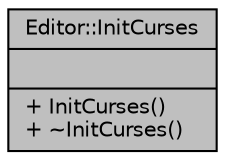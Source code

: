 digraph "Editor::InitCurses"
{
 // LATEX_PDF_SIZE
  bgcolor="transparent";
  edge [fontname="Helvetica",fontsize="10",labelfontname="Helvetica",labelfontsize="10"];
  node [fontname="Helvetica",fontsize="10",shape=record];
  Node1 [label="{Editor::InitCurses\n||+ InitCurses()\l+ ~InitCurses()\l}",height=0.2,width=0.4,color="black", fillcolor="grey75", style="filled", fontcolor="black",tooltip="Initializes curses."];
}
